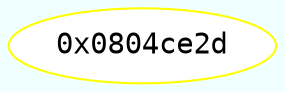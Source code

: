 digraph code {
	graph [bgcolor=azure fontsize=8 fontname="Courier" splines="ortho"];
	node [fillcolor=gray style=filled];
	edge [arrowhead="normal"];
	"0x0804ce2d" [URL="sym.te_print/0x0804ce2d", fillcolor="white",color="yellow", fontname="Courier",label="0x0804ce2d"]
}
